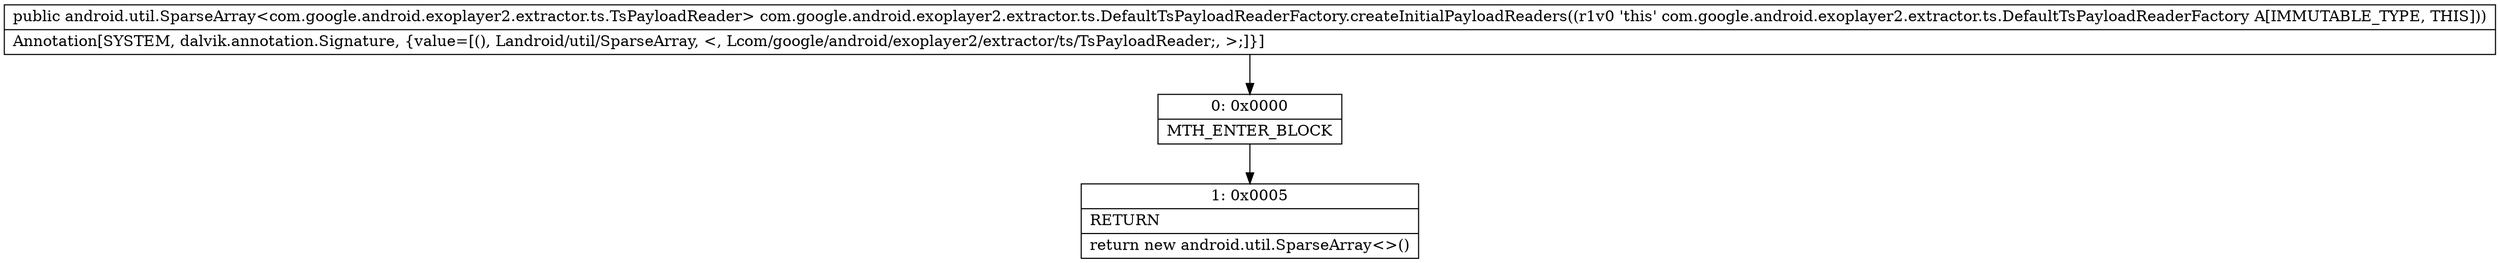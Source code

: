 digraph "CFG forcom.google.android.exoplayer2.extractor.ts.DefaultTsPayloadReaderFactory.createInitialPayloadReaders()Landroid\/util\/SparseArray;" {
Node_0 [shape=record,label="{0\:\ 0x0000|MTH_ENTER_BLOCK\l}"];
Node_1 [shape=record,label="{1\:\ 0x0005|RETURN\l|return new android.util.SparseArray\<\>()\l}"];
MethodNode[shape=record,label="{public android.util.SparseArray\<com.google.android.exoplayer2.extractor.ts.TsPayloadReader\> com.google.android.exoplayer2.extractor.ts.DefaultTsPayloadReaderFactory.createInitialPayloadReaders((r1v0 'this' com.google.android.exoplayer2.extractor.ts.DefaultTsPayloadReaderFactory A[IMMUTABLE_TYPE, THIS]))  | Annotation[SYSTEM, dalvik.annotation.Signature, \{value=[(), Landroid\/util\/SparseArray, \<, Lcom\/google\/android\/exoplayer2\/extractor\/ts\/TsPayloadReader;, \>;]\}]\l}"];
MethodNode -> Node_0;
Node_0 -> Node_1;
}

